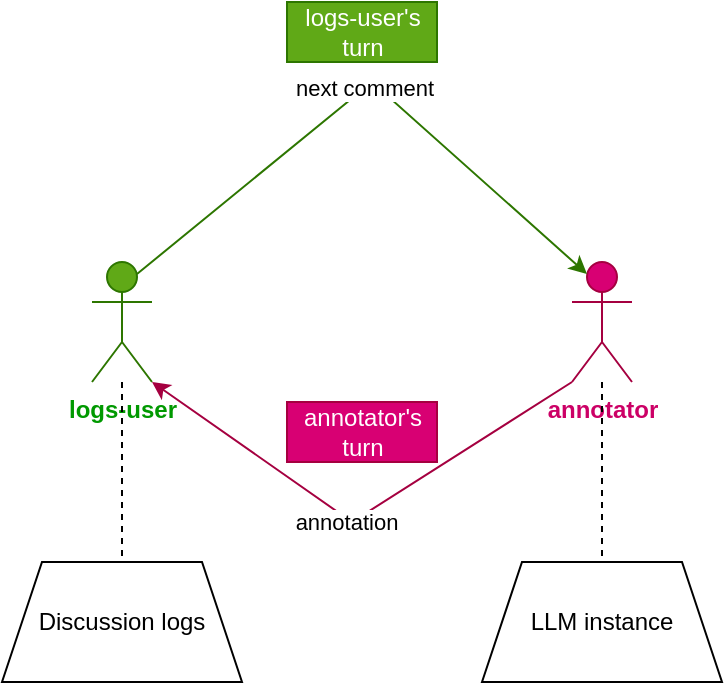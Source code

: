 <mxfile version="24.6.4" type="device">
  <diagram name="Page-1" id="7UEk-Bed5g0vMhr8FFIQ">
    <mxGraphModel dx="988" dy="566" grid="1" gridSize="10" guides="1" tooltips="1" connect="1" arrows="1" fold="1" page="1" pageScale="1" pageWidth="850" pageHeight="1100" math="0" shadow="0">
      <root>
        <mxCell id="0" />
        <mxCell id="1" parent="0" />
        <mxCell id="mrGzFJVgCVOI_tjOeN10-2" value="&lt;font color=&quot;#009900&quot;&gt;&lt;b&gt;logs-user&lt;/b&gt;&lt;/font&gt;" style="shape=umlActor;verticalLabelPosition=bottom;verticalAlign=top;html=1;outlineConnect=0;fillColor=#60a917;fontColor=#ffffff;strokeColor=#2D7600;" vertex="1" parent="1">
          <mxGeometry x="130" y="240" width="30" height="60" as="geometry" />
        </mxCell>
        <mxCell id="mrGzFJVgCVOI_tjOeN10-3" value="&lt;font color=&quot;#cc0066&quot;&gt;&lt;b&gt;annotator&lt;/b&gt;&lt;/font&gt;" style="shape=umlActor;verticalLabelPosition=bottom;verticalAlign=top;html=1;outlineConnect=0;fillColor=#d80073;fontColor=#ffffff;strokeColor=#A50040;" vertex="1" parent="1">
          <mxGeometry x="370" y="240" width="30" height="60" as="geometry" />
        </mxCell>
        <mxCell id="mrGzFJVgCVOI_tjOeN10-5" value="LLM instance" style="shape=trapezoid;perimeter=trapezoidPerimeter;whiteSpace=wrap;html=1;fixedSize=1;" vertex="1" parent="1">
          <mxGeometry x="325" y="390" width="120" height="60" as="geometry" />
        </mxCell>
        <mxCell id="mrGzFJVgCVOI_tjOeN10-8" value="" style="endArrow=none;dashed=1;html=1;rounded=0;" edge="1" parent="1" source="mrGzFJVgCVOI_tjOeN10-3" target="mrGzFJVgCVOI_tjOeN10-5">
          <mxGeometry width="50" height="50" relative="1" as="geometry">
            <mxPoint x="177" y="320" as="sourcePoint" />
            <mxPoint x="273" y="560" as="targetPoint" />
          </mxGeometry>
        </mxCell>
        <mxCell id="mrGzFJVgCVOI_tjOeN10-9" value="" style="endArrow=classic;html=1;rounded=0;exitX=0.75;exitY=0.1;exitDx=0;exitDy=0;exitPerimeter=0;entryX=0.25;entryY=0.1;entryDx=0;entryDy=0;entryPerimeter=0;fillColor=#60a917;strokeColor=#2D7600;" edge="1" parent="1" source="mrGzFJVgCVOI_tjOeN10-2" target="mrGzFJVgCVOI_tjOeN10-3">
          <mxGeometry width="50" height="50" relative="1" as="geometry">
            <mxPoint x="420" y="390" as="sourcePoint" />
            <mxPoint x="470" y="340" as="targetPoint" />
            <Array as="points">
              <mxPoint x="270" y="150" />
            </Array>
          </mxGeometry>
        </mxCell>
        <mxCell id="mrGzFJVgCVOI_tjOeN10-10" value="next comment" style="edgeLabel;html=1;align=center;verticalAlign=middle;resizable=0;points=[];" vertex="1" connectable="0" parent="mrGzFJVgCVOI_tjOeN10-9">
          <mxGeometry x="-0.009" y="1" relative="1" as="geometry">
            <mxPoint as="offset" />
          </mxGeometry>
        </mxCell>
        <mxCell id="mrGzFJVgCVOI_tjOeN10-11" value="" style="endArrow=classic;html=1;rounded=0;exitX=0;exitY=1;exitDx=0;exitDy=0;exitPerimeter=0;entryX=1;entryY=1;entryDx=0;entryDy=0;entryPerimeter=0;fillColor=#d80073;strokeColor=#A50040;" edge="1" parent="1" source="mrGzFJVgCVOI_tjOeN10-3" target="mrGzFJVgCVOI_tjOeN10-2">
          <mxGeometry width="50" height="50" relative="1" as="geometry">
            <mxPoint x="420" y="390" as="sourcePoint" />
            <mxPoint x="470" y="340" as="targetPoint" />
            <Array as="points">
              <mxPoint x="260" y="370" />
            </Array>
          </mxGeometry>
        </mxCell>
        <mxCell id="mrGzFJVgCVOI_tjOeN10-12" value="annotation" style="edgeLabel;html=1;align=center;verticalAlign=middle;resizable=0;points=[];" vertex="1" connectable="0" parent="mrGzFJVgCVOI_tjOeN10-11">
          <mxGeometry x="0.059" y="2" relative="1" as="geometry">
            <mxPoint as="offset" />
          </mxGeometry>
        </mxCell>
        <mxCell id="mrGzFJVgCVOI_tjOeN10-13" value="logs-user&#39;s turn" style="text;html=1;align=center;verticalAlign=middle;whiteSpace=wrap;rounded=0;fillColor=#60a917;fontColor=#ffffff;strokeColor=#2D7600;" vertex="1" parent="1">
          <mxGeometry x="227.5" y="110" width="75" height="30" as="geometry" />
        </mxCell>
        <mxCell id="mrGzFJVgCVOI_tjOeN10-14" value="annotator&#39;s turn" style="text;html=1;align=center;verticalAlign=middle;whiteSpace=wrap;rounded=0;fillColor=#d80073;fontColor=#ffffff;strokeColor=#A50040;" vertex="1" parent="1">
          <mxGeometry x="227.5" y="310" width="75" height="30" as="geometry" />
        </mxCell>
        <mxCell id="mrGzFJVgCVOI_tjOeN10-20" value="Discussion logs" style="shape=trapezoid;perimeter=trapezoidPerimeter;whiteSpace=wrap;html=1;fixedSize=1;" vertex="1" parent="1">
          <mxGeometry x="85" y="390" width="120" height="60" as="geometry" />
        </mxCell>
        <mxCell id="mrGzFJVgCVOI_tjOeN10-21" value="" style="endArrow=none;dashed=1;html=1;rounded=0;" edge="1" parent="1" source="mrGzFJVgCVOI_tjOeN10-2" target="mrGzFJVgCVOI_tjOeN10-20">
          <mxGeometry width="50" height="50" relative="1" as="geometry">
            <mxPoint x="395" y="310" as="sourcePoint" />
            <mxPoint x="395" y="400" as="targetPoint" />
          </mxGeometry>
        </mxCell>
      </root>
    </mxGraphModel>
  </diagram>
</mxfile>
